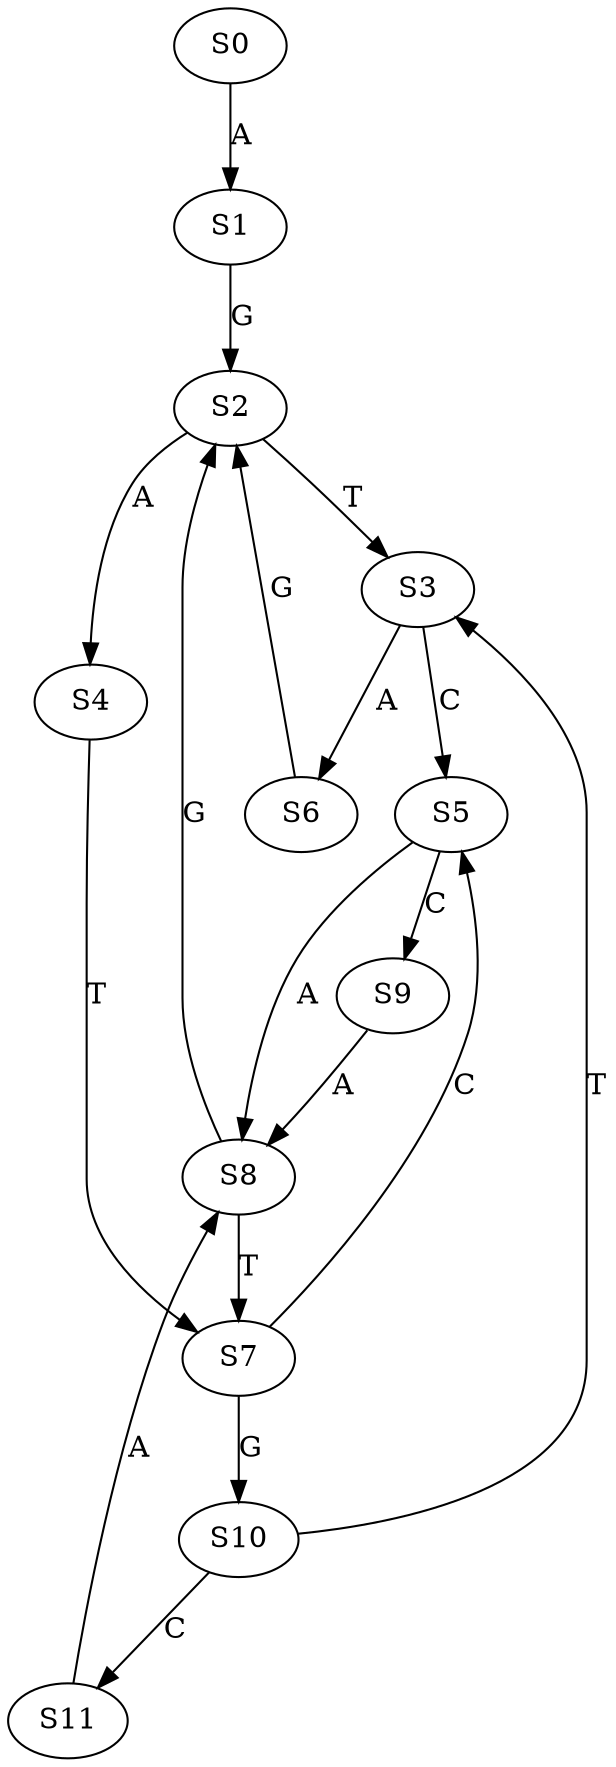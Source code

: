 strict digraph  {
	S0 -> S1 [ label = A ];
	S1 -> S2 [ label = G ];
	S2 -> S3 [ label = T ];
	S2 -> S4 [ label = A ];
	S3 -> S5 [ label = C ];
	S3 -> S6 [ label = A ];
	S4 -> S7 [ label = T ];
	S5 -> S8 [ label = A ];
	S5 -> S9 [ label = C ];
	S6 -> S2 [ label = G ];
	S7 -> S10 [ label = G ];
	S7 -> S5 [ label = C ];
	S8 -> S2 [ label = G ];
	S8 -> S7 [ label = T ];
	S9 -> S8 [ label = A ];
	S10 -> S11 [ label = C ];
	S10 -> S3 [ label = T ];
	S11 -> S8 [ label = A ];
}
